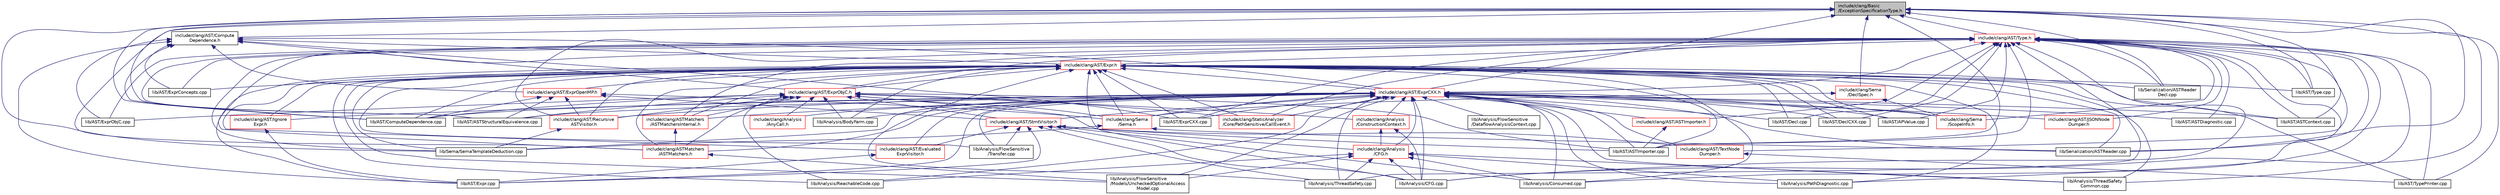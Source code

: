 digraph "include/clang/Basic/ExceptionSpecificationType.h"
{
 // LATEX_PDF_SIZE
  bgcolor="transparent";
  edge [fontname="Helvetica",fontsize="10",labelfontname="Helvetica",labelfontsize="10"];
  node [fontname="Helvetica",fontsize="10",shape=record];
  Node1 [label="include/clang/Basic\l/ExceptionSpecificationType.h",height=0.2,width=0.4,color="black", fillcolor="grey75", style="filled", fontcolor="black",tooltip=" "];
  Node1 -> Node2 [dir="back",color="midnightblue",fontsize="10",style="solid",fontname="Helvetica"];
  Node2 [label="include/clang/AST/Compute\lDependence.h",height=0.2,width=0.4,color="black",URL="$ComputeDependence_8h.html",tooltip=" "];
  Node2 -> Node3 [dir="back",color="midnightblue",fontsize="10",style="solid",fontname="Helvetica"];
  Node3 [label="include/clang/AST/Expr.h",height=0.2,width=0.4,color="red",URL="$Expr_8h.html",tooltip=" "];
  Node3 -> Node208 [dir="back",color="midnightblue",fontsize="10",style="solid",fontname="Helvetica"];
  Node208 [label="include/clang/AST/Evaluated\lExprVisitor.h",height=0.2,width=0.4,color="red",URL="$EvaluatedExprVisitor_8h.html",tooltip=" "];
  Node208 -> Node209 [dir="back",color="midnightblue",fontsize="10",style="solid",fontname="Helvetica"];
  Node209 [label="lib/AST/Expr.cpp",height=0.2,width=0.4,color="black",URL="$Expr_8cpp.html",tooltip=" "];
  Node3 -> Node324 [dir="back",color="midnightblue",fontsize="10",style="solid",fontname="Helvetica"];
  Node324 [label="include/clang/AST/ExprCXX.h",height=0.2,width=0.4,color="red",URL="$ExprCXX_8h.html",tooltip=" "];
  Node324 -> Node325 [dir="back",color="midnightblue",fontsize="10",style="solid",fontname="Helvetica"];
  Node325 [label="include/clang/Analysis\l/AnyCall.h",height=0.2,width=0.4,color="red",URL="$AnyCall_8h.html",tooltip=" "];
  Node324 -> Node333 [dir="back",color="midnightblue",fontsize="10",style="solid",fontname="Helvetica"];
  Node333 [label="include/clang/Analysis\l/CFG.h",height=0.2,width=0.4,color="red",URL="$CFG_8h.html",tooltip=" "];
  Node333 -> Node216 [dir="back",color="midnightblue",fontsize="10",style="solid",fontname="Helvetica"];
  Node216 [label="lib/Analysis/CFG.cpp",height=0.2,width=0.4,color="black",URL="$CFG_8cpp.html",tooltip=" "];
  Node333 -> Node217 [dir="back",color="midnightblue",fontsize="10",style="solid",fontname="Helvetica"];
  Node217 [label="lib/Analysis/Consumed.cpp",height=0.2,width=0.4,color="black",URL="$Consumed_8cpp.html",tooltip=" "];
  Node333 -> Node11 [dir="back",color="midnightblue",fontsize="10",style="solid",fontname="Helvetica"];
  Node11 [label="lib/Analysis/FlowSensitive\l/Models/UncheckedOptionalAccess\lModel.cpp",height=0.2,width=0.4,color="black",URL="$UncheckedOptionalAccessModel_8cpp.html",tooltip=" "];
  Node333 -> Node499 [dir="back",color="midnightblue",fontsize="10",style="solid",fontname="Helvetica"];
  Node499 [label="lib/Analysis/PathDiagnostic.cpp",height=0.2,width=0.4,color="black",URL="$PathDiagnostic_8cpp.html",tooltip=" "];
  Node333 -> Node544 [dir="back",color="midnightblue",fontsize="10",style="solid",fontname="Helvetica"];
  Node544 [label="lib/Analysis/ReachableCode.cpp",height=0.2,width=0.4,color="black",URL="$ReachableCode_8cpp.html",tooltip=" "];
  Node333 -> Node219 [dir="back",color="midnightblue",fontsize="10",style="solid",fontname="Helvetica"];
  Node219 [label="lib/Analysis/ThreadSafety.cpp",height=0.2,width=0.4,color="black",URL="$ThreadSafety_8cpp.html",tooltip=" "];
  Node333 -> Node339 [dir="back",color="midnightblue",fontsize="10",style="solid",fontname="Helvetica"];
  Node339 [label="lib/Analysis/ThreadSafety\lCommon.cpp",height=0.2,width=0.4,color="black",URL="$ThreadSafetyCommon_8cpp.html",tooltip=" "];
  Node324 -> Node551 [dir="back",color="midnightblue",fontsize="10",style="solid",fontname="Helvetica"];
  Node551 [label="include/clang/Analysis\l/ConstructionContext.h",height=0.2,width=0.4,color="red",URL="$ConstructionContext_8h.html",tooltip=" "];
  Node551 -> Node333 [dir="back",color="midnightblue",fontsize="10",style="solid",fontname="Helvetica"];
  Node551 -> Node216 [dir="back",color="midnightblue",fontsize="10",style="solid",fontname="Helvetica"];
  Node324 -> Node553 [dir="back",color="midnightblue",fontsize="10",style="solid",fontname="Helvetica"];
  Node553 [label="include/clang/AST/ASTImporter.h",height=0.2,width=0.4,color="red",URL="$ASTImporter_8h.html",tooltip=" "];
  Node553 -> Node89 [dir="back",color="midnightblue",fontsize="10",style="solid",fontname="Helvetica"];
  Node89 [label="lib/AST/ASTImporter.cpp",height=0.2,width=0.4,color="black",URL="$ASTImporter_8cpp.html",tooltip=" "];
  Node324 -> Node208 [dir="back",color="midnightblue",fontsize="10",style="solid",fontname="Helvetica"];
  Node324 -> Node556 [dir="back",color="midnightblue",fontsize="10",style="solid",fontname="Helvetica"];
  Node556 [label="include/clang/AST/Ignore\lExpr.h",height=0.2,width=0.4,color="red",URL="$IgnoreExpr_8h.html",tooltip=" "];
  Node556 -> Node209 [dir="back",color="midnightblue",fontsize="10",style="solid",fontname="Helvetica"];
  Node324 -> Node76 [dir="back",color="midnightblue",fontsize="10",style="solid",fontname="Helvetica"];
  Node76 [label="include/clang/AST/JSONNode\lDumper.h",height=0.2,width=0.4,color="red",URL="$JSONNodeDumper_8h.html",tooltip=" "];
  Node324 -> Node94 [dir="back",color="midnightblue",fontsize="10",style="solid",fontname="Helvetica"];
  Node94 [label="include/clang/AST/Recursive\lASTVisitor.h",height=0.2,width=0.4,color="red",URL="$RecursiveASTVisitor_8h.html",tooltip=" "];
  Node94 -> Node69 [dir="back",color="midnightblue",fontsize="10",style="solid",fontname="Helvetica"];
  Node69 [label="lib/Sema/SemaTemplateDeduction.cpp",height=0.2,width=0.4,color="black",URL="$SemaTemplateDeduction_8cpp.html",tooltip=" "];
  Node324 -> Node204 [dir="back",color="midnightblue",fontsize="10",style="solid",fontname="Helvetica"];
  Node204 [label="include/clang/AST/StmtVisitor.h",height=0.2,width=0.4,color="red",URL="$StmtVisitor_8h.html",tooltip=" "];
  Node204 -> Node208 [dir="back",color="midnightblue",fontsize="10",style="solid",fontname="Helvetica"];
  Node204 -> Node78 [dir="back",color="midnightblue",fontsize="10",style="solid",fontname="Helvetica"];
  Node78 [label="include/clang/AST/TextNode\lDumper.h",height=0.2,width=0.4,color="red",URL="$TextNodeDumper_8h.html",tooltip=" "];
  Node78 -> Node80 [dir="back",color="midnightblue",fontsize="10",style="solid",fontname="Helvetica"];
  Node80 [label="lib/AST/TypePrinter.cpp",height=0.2,width=0.4,color="black",URL="$TypePrinter_8cpp.html",tooltip=" "];
  Node204 -> Node216 [dir="back",color="midnightblue",fontsize="10",style="solid",fontname="Helvetica"];
  Node204 -> Node217 [dir="back",color="midnightblue",fontsize="10",style="solid",fontname="Helvetica"];
  Node204 -> Node13 [dir="back",color="midnightblue",fontsize="10",style="solid",fontname="Helvetica"];
  Node13 [label="lib/Analysis/FlowSensitive\l/Transfer.cpp",height=0.2,width=0.4,color="black",URL="$Transfer_8cpp.html",tooltip=" "];
  Node204 -> Node219 [dir="back",color="midnightblue",fontsize="10",style="solid",fontname="Helvetica"];
  Node204 -> Node89 [dir="back",color="midnightblue",fontsize="10",style="solid",fontname="Helvetica"];
  Node204 -> Node209 [dir="back",color="midnightblue",fontsize="10",style="solid",fontname="Helvetica"];
  Node324 -> Node78 [dir="back",color="midnightblue",fontsize="10",style="solid",fontname="Helvetica"];
  Node324 -> Node151 [dir="back",color="midnightblue",fontsize="10",style="solid",fontname="Helvetica"];
  Node151 [label="include/clang/ASTMatchers\l/ASTMatchers.h",height=0.2,width=0.4,color="red",URL="$ASTMatchers_8h.html",tooltip=" "];
  Node151 -> Node11 [dir="back",color="midnightblue",fontsize="10",style="solid",fontname="Helvetica"];
  Node324 -> Node195 [dir="back",color="midnightblue",fontsize="10",style="solid",fontname="Helvetica"];
  Node195 [label="include/clang/ASTMatchers\l/ASTMatchersInternal.h",height=0.2,width=0.4,color="red",URL="$ASTMatchersInternal_8h.html",tooltip=" "];
  Node195 -> Node151 [dir="back",color="midnightblue",fontsize="10",style="solid",fontname="Helvetica"];
  Node324 -> Node557 [dir="back",color="midnightblue",fontsize="10",style="solid",fontname="Helvetica"];
  Node557 [label="include/clang/Sema\l/ScopeInfo.h",height=0.2,width=0.4,color="red",URL="$ScopeInfo_8h.html",tooltip=" "];
  Node324 -> Node250 [dir="back",color="midnightblue",fontsize="10",style="solid",fontname="Helvetica"];
  Node250 [label="include/clang/Sema\l/Sema.h",height=0.2,width=0.4,color="red",URL="$Sema_8h.html",tooltip=" "];
  Node250 -> Node69 [dir="back",color="midnightblue",fontsize="10",style="solid",fontname="Helvetica"];
  Node250 -> Node40 [dir="back",color="midnightblue",fontsize="10",style="solid",fontname="Helvetica"];
  Node40 [label="lib/Serialization/ASTReader.cpp",height=0.2,width=0.4,color="black",URL="$ASTReader_8cpp.html",tooltip=" "];
  Node324 -> Node365 [dir="back",color="midnightblue",fontsize="10",style="solid",fontname="Helvetica"];
  Node365 [label="include/clang/StaticAnalyzer\l/Core/PathSensitive/CallEvent.h",height=0.2,width=0.4,color="red",URL="$CallEvent_8h.html",tooltip=" "];
  Node324 -> Node559 [dir="back",color="midnightblue",fontsize="10",style="solid",fontname="Helvetica"];
  Node559 [label="lib/Analysis/BodyFarm.cpp",height=0.2,width=0.4,color="black",URL="$BodyFarm_8cpp.html",tooltip=" "];
  Node324 -> Node216 [dir="back",color="midnightblue",fontsize="10",style="solid",fontname="Helvetica"];
  Node324 -> Node217 [dir="back",color="midnightblue",fontsize="10",style="solid",fontname="Helvetica"];
  Node324 -> Node20 [dir="back",color="midnightblue",fontsize="10",style="solid",fontname="Helvetica"];
  Node20 [label="lib/Analysis/FlowSensitive\l/DataflowAnalysisContext.cpp",height=0.2,width=0.4,color="black",URL="$DataflowAnalysisContext_8cpp.html",tooltip=" "];
  Node324 -> Node11 [dir="back",color="midnightblue",fontsize="10",style="solid",fontname="Helvetica"];
  Node324 -> Node13 [dir="back",color="midnightblue",fontsize="10",style="solid",fontname="Helvetica"];
  Node324 -> Node499 [dir="back",color="midnightblue",fontsize="10",style="solid",fontname="Helvetica"];
  Node324 -> Node544 [dir="back",color="midnightblue",fontsize="10",style="solid",fontname="Helvetica"];
  Node324 -> Node219 [dir="back",color="midnightblue",fontsize="10",style="solid",fontname="Helvetica"];
  Node324 -> Node339 [dir="back",color="midnightblue",fontsize="10",style="solid",fontname="Helvetica"];
  Node324 -> Node560 [dir="back",color="midnightblue",fontsize="10",style="solid",fontname="Helvetica"];
  Node560 [label="lib/AST/APValue.cpp",height=0.2,width=0.4,color="black",URL="$APValue_8cpp.html",tooltip=" "];
  Node324 -> Node319 [dir="back",color="midnightblue",fontsize="10",style="solid",fontname="Helvetica"];
  Node319 [label="lib/AST/ASTContext.cpp",height=0.2,width=0.4,color="black",URL="$ASTContext_8cpp.html",tooltip=" "];
  Node324 -> Node54 [dir="back",color="midnightblue",fontsize="10",style="solid",fontname="Helvetica"];
  Node54 [label="lib/AST/ASTDiagnostic.cpp",height=0.2,width=0.4,color="black",URL="$ASTDiagnostic_8cpp.html",tooltip=" "];
  Node324 -> Node89 [dir="back",color="midnightblue",fontsize="10",style="solid",fontname="Helvetica"];
  Node324 -> Node196 [dir="back",color="midnightblue",fontsize="10",style="solid",fontname="Helvetica"];
  Node196 [label="lib/AST/ASTStructuralEquivalence.cpp",height=0.2,width=0.4,color="black",URL="$ASTStructuralEquivalence_8cpp.html",tooltip=" "];
  Node324 -> Node320 [dir="back",color="midnightblue",fontsize="10",style="solid",fontname="Helvetica"];
  Node320 [label="lib/AST/ComputeDependence.cpp",height=0.2,width=0.4,color="black",URL="$ComputeDependence_8cpp.html",tooltip=" "];
  Node324 -> Node55 [dir="back",color="midnightblue",fontsize="10",style="solid",fontname="Helvetica"];
  Node55 [label="lib/AST/Decl.cpp",height=0.2,width=0.4,color="black",URL="$Decl_8cpp.html",tooltip=" "];
  Node324 -> Node57 [dir="back",color="midnightblue",fontsize="10",style="solid",fontname="Helvetica"];
  Node57 [label="lib/AST/DeclCXX.cpp",height=0.2,width=0.4,color="black",URL="$DeclCXX_8cpp.html",tooltip=" "];
  Node324 -> Node209 [dir="back",color="midnightblue",fontsize="10",style="solid",fontname="Helvetica"];
  Node324 -> Node562 [dir="back",color="midnightblue",fontsize="10",style="solid",fontname="Helvetica"];
  Node562 [label="lib/AST/ExprCXX.cpp",height=0.2,width=0.4,color="black",URL="$ExprCXX_8cpp.html",tooltip=" "];
  Node324 -> Node69 [dir="back",color="midnightblue",fontsize="10",style="solid",fontname="Helvetica"];
  Node324 -> Node40 [dir="back",color="midnightblue",fontsize="10",style="solid",fontname="Helvetica"];
  Node3 -> Node756 [dir="back",color="midnightblue",fontsize="10",style="solid",fontname="Helvetica"];
  Node756 [label="include/clang/AST/ExprObjC.h",height=0.2,width=0.4,color="red",URL="$ExprObjC_8h.html",tooltip=" "];
  Node756 -> Node325 [dir="back",color="midnightblue",fontsize="10",style="solid",fontname="Helvetica"];
  Node756 -> Node333 [dir="back",color="midnightblue",fontsize="10",style="solid",fontname="Helvetica"];
  Node756 -> Node551 [dir="back",color="midnightblue",fontsize="10",style="solid",fontname="Helvetica"];
  Node756 -> Node94 [dir="back",color="midnightblue",fontsize="10",style="solid",fontname="Helvetica"];
  Node756 -> Node204 [dir="back",color="midnightblue",fontsize="10",style="solid",fontname="Helvetica"];
  Node756 -> Node151 [dir="back",color="midnightblue",fontsize="10",style="solid",fontname="Helvetica"];
  Node756 -> Node195 [dir="back",color="midnightblue",fontsize="10",style="solid",fontname="Helvetica"];
  Node756 -> Node250 [dir="back",color="midnightblue",fontsize="10",style="solid",fontname="Helvetica"];
  Node756 -> Node365 [dir="back",color="midnightblue",fontsize="10",style="solid",fontname="Helvetica"];
  Node756 -> Node559 [dir="back",color="midnightblue",fontsize="10",style="solid",fontname="Helvetica"];
  Node756 -> Node544 [dir="back",color="midnightblue",fontsize="10",style="solid",fontname="Helvetica"];
  Node756 -> Node89 [dir="back",color="midnightblue",fontsize="10",style="solid",fontname="Helvetica"];
  Node756 -> Node196 [dir="back",color="midnightblue",fontsize="10",style="solid",fontname="Helvetica"];
  Node756 -> Node320 [dir="back",color="midnightblue",fontsize="10",style="solid",fontname="Helvetica"];
  Node756 -> Node758 [dir="back",color="midnightblue",fontsize="10",style="solid",fontname="Helvetica"];
  Node758 [label="lib/AST/ExprObjC.cpp",height=0.2,width=0.4,color="black",URL="$ExprObjC_8cpp.html",tooltip=" "];
  Node3 -> Node759 [dir="back",color="midnightblue",fontsize="10",style="solid",fontname="Helvetica"];
  Node759 [label="include/clang/AST/ExprOpenMP.h",height=0.2,width=0.4,color="red",URL="$ExprOpenMP_8h.html",tooltip=" "];
  Node759 -> Node94 [dir="back",color="midnightblue",fontsize="10",style="solid",fontname="Helvetica"];
  Node759 -> Node204 [dir="back",color="midnightblue",fontsize="10",style="solid",fontname="Helvetica"];
  Node759 -> Node250 [dir="back",color="midnightblue",fontsize="10",style="solid",fontname="Helvetica"];
  Node759 -> Node196 [dir="back",color="midnightblue",fontsize="10",style="solid",fontname="Helvetica"];
  Node759 -> Node320 [dir="back",color="midnightblue",fontsize="10",style="solid",fontname="Helvetica"];
  Node3 -> Node556 [dir="back",color="midnightblue",fontsize="10",style="solid",fontname="Helvetica"];
  Node3 -> Node94 [dir="back",color="midnightblue",fontsize="10",style="solid",fontname="Helvetica"];
  Node3 -> Node151 [dir="back",color="midnightblue",fontsize="10",style="solid",fontname="Helvetica"];
  Node3 -> Node195 [dir="back",color="midnightblue",fontsize="10",style="solid",fontname="Helvetica"];
  Node3 -> Node557 [dir="back",color="midnightblue",fontsize="10",style="solid",fontname="Helvetica"];
  Node3 -> Node250 [dir="back",color="midnightblue",fontsize="10",style="solid",fontname="Helvetica"];
  Node3 -> Node365 [dir="back",color="midnightblue",fontsize="10",style="solid",fontname="Helvetica"];
  Node3 -> Node559 [dir="back",color="midnightblue",fontsize="10",style="solid",fontname="Helvetica"];
  Node3 -> Node216 [dir="back",color="midnightblue",fontsize="10",style="solid",fontname="Helvetica"];
  Node3 -> Node217 [dir="back",color="midnightblue",fontsize="10",style="solid",fontname="Helvetica"];
  Node3 -> Node11 [dir="back",color="midnightblue",fontsize="10",style="solid",fontname="Helvetica"];
  Node3 -> Node13 [dir="back",color="midnightblue",fontsize="10",style="solid",fontname="Helvetica"];
  Node3 -> Node499 [dir="back",color="midnightblue",fontsize="10",style="solid",fontname="Helvetica"];
  Node3 -> Node544 [dir="back",color="midnightblue",fontsize="10",style="solid",fontname="Helvetica"];
  Node3 -> Node219 [dir="back",color="midnightblue",fontsize="10",style="solid",fontname="Helvetica"];
  Node3 -> Node339 [dir="back",color="midnightblue",fontsize="10",style="solid",fontname="Helvetica"];
  Node3 -> Node560 [dir="back",color="midnightblue",fontsize="10",style="solid",fontname="Helvetica"];
  Node3 -> Node319 [dir="back",color="midnightblue",fontsize="10",style="solid",fontname="Helvetica"];
  Node3 -> Node89 [dir="back",color="midnightblue",fontsize="10",style="solid",fontname="Helvetica"];
  Node3 -> Node320 [dir="back",color="midnightblue",fontsize="10",style="solid",fontname="Helvetica"];
  Node3 -> Node55 [dir="back",color="midnightblue",fontsize="10",style="solid",fontname="Helvetica"];
  Node3 -> Node57 [dir="back",color="midnightblue",fontsize="10",style="solid",fontname="Helvetica"];
  Node3 -> Node209 [dir="back",color="midnightblue",fontsize="10",style="solid",fontname="Helvetica"];
  Node3 -> Node321 [dir="back",color="midnightblue",fontsize="10",style="solid",fontname="Helvetica"];
  Node321 [label="lib/AST/ExprConcepts.cpp",height=0.2,width=0.4,color="black",URL="$ExprConcepts_8cpp.html",tooltip=" "];
  Node3 -> Node562 [dir="back",color="midnightblue",fontsize="10",style="solid",fontname="Helvetica"];
  Node3 -> Node640 [dir="back",color="midnightblue",fontsize="10",style="solid",fontname="Helvetica"];
  Node640 [label="lib/AST/Type.cpp",height=0.2,width=0.4,color="black",URL="$Type_8cpp.html",tooltip=" "];
  Node3 -> Node80 [dir="back",color="midnightblue",fontsize="10",style="solid",fontname="Helvetica"];
  Node3 -> Node69 [dir="back",color="midnightblue",fontsize="10",style="solid",fontname="Helvetica"];
  Node3 -> Node40 [dir="back",color="midnightblue",fontsize="10",style="solid",fontname="Helvetica"];
  Node3 -> Node42 [dir="back",color="midnightblue",fontsize="10",style="solid",fontname="Helvetica"];
  Node42 [label="lib/Serialization/ASTReader\lDecl.cpp",height=0.2,width=0.4,color="black",URL="$ASTReaderDecl_8cpp.html",tooltip=" "];
  Node2 -> Node324 [dir="back",color="midnightblue",fontsize="10",style="solid",fontname="Helvetica"];
  Node2 -> Node756 [dir="back",color="midnightblue",fontsize="10",style="solid",fontname="Helvetica"];
  Node2 -> Node759 [dir="back",color="midnightblue",fontsize="10",style="solid",fontname="Helvetica"];
  Node2 -> Node320 [dir="back",color="midnightblue",fontsize="10",style="solid",fontname="Helvetica"];
  Node2 -> Node209 [dir="back",color="midnightblue",fontsize="10",style="solid",fontname="Helvetica"];
  Node2 -> Node321 [dir="back",color="midnightblue",fontsize="10",style="solid",fontname="Helvetica"];
  Node2 -> Node562 [dir="back",color="midnightblue",fontsize="10",style="solid",fontname="Helvetica"];
  Node2 -> Node758 [dir="back",color="midnightblue",fontsize="10",style="solid",fontname="Helvetica"];
  Node1 -> Node324 [dir="back",color="midnightblue",fontsize="10",style="solid",fontname="Helvetica"];
  Node1 -> Node787 [dir="back",color="midnightblue",fontsize="10",style="solid",fontname="Helvetica"];
  Node787 [label="include/clang/AST/Type.h",height=0.2,width=0.4,color="red",URL="$Type_8h.html",tooltip=" "];
  Node787 -> Node553 [dir="back",color="midnightblue",fontsize="10",style="solid",fontname="Helvetica"];
  Node787 -> Node3 [dir="back",color="midnightblue",fontsize="10",style="solid",fontname="Helvetica"];
  Node787 -> Node324 [dir="back",color="midnightblue",fontsize="10",style="solid",fontname="Helvetica"];
  Node787 -> Node756 [dir="back",color="midnightblue",fontsize="10",style="solid",fontname="Helvetica"];
  Node787 -> Node76 [dir="back",color="midnightblue",fontsize="10",style="solid",fontname="Helvetica"];
  Node787 -> Node94 [dir="back",color="midnightblue",fontsize="10",style="solid",fontname="Helvetica"];
  Node787 -> Node78 [dir="back",color="midnightblue",fontsize="10",style="solid",fontname="Helvetica"];
  Node787 -> Node151 [dir="back",color="midnightblue",fontsize="10",style="solid",fontname="Helvetica"];
  Node787 -> Node195 [dir="back",color="midnightblue",fontsize="10",style="solid",fontname="Helvetica"];
  Node787 -> Node557 [dir="back",color="midnightblue",fontsize="10",style="solid",fontname="Helvetica"];
  Node787 -> Node365 [dir="back",color="midnightblue",fontsize="10",style="solid",fontname="Helvetica"];
  Node787 -> Node216 [dir="back",color="midnightblue",fontsize="10",style="solid",fontname="Helvetica"];
  Node787 -> Node217 [dir="back",color="midnightblue",fontsize="10",style="solid",fontname="Helvetica"];
  Node787 -> Node499 [dir="back",color="midnightblue",fontsize="10",style="solid",fontname="Helvetica"];
  Node787 -> Node219 [dir="back",color="midnightblue",fontsize="10",style="solid",fontname="Helvetica"];
  Node787 -> Node339 [dir="back",color="midnightblue",fontsize="10",style="solid",fontname="Helvetica"];
  Node787 -> Node560 [dir="back",color="midnightblue",fontsize="10",style="solid",fontname="Helvetica"];
  Node787 -> Node319 [dir="back",color="midnightblue",fontsize="10",style="solid",fontname="Helvetica"];
  Node787 -> Node54 [dir="back",color="midnightblue",fontsize="10",style="solid",fontname="Helvetica"];
  Node787 -> Node89 [dir="back",color="midnightblue",fontsize="10",style="solid",fontname="Helvetica"];
  Node787 -> Node196 [dir="back",color="midnightblue",fontsize="10",style="solid",fontname="Helvetica"];
  Node787 -> Node55 [dir="back",color="midnightblue",fontsize="10",style="solid",fontname="Helvetica"];
  Node787 -> Node57 [dir="back",color="midnightblue",fontsize="10",style="solid",fontname="Helvetica"];
  Node787 -> Node321 [dir="back",color="midnightblue",fontsize="10",style="solid",fontname="Helvetica"];
  Node787 -> Node562 [dir="back",color="midnightblue",fontsize="10",style="solid",fontname="Helvetica"];
  Node787 -> Node758 [dir="back",color="midnightblue",fontsize="10",style="solid",fontname="Helvetica"];
  Node787 -> Node640 [dir="back",color="midnightblue",fontsize="10",style="solid",fontname="Helvetica"];
  Node787 -> Node80 [dir="back",color="midnightblue",fontsize="10",style="solid",fontname="Helvetica"];
  Node787 -> Node69 [dir="back",color="midnightblue",fontsize="10",style="solid",fontname="Helvetica"];
  Node787 -> Node40 [dir="back",color="midnightblue",fontsize="10",style="solid",fontname="Helvetica"];
  Node787 -> Node42 [dir="back",color="midnightblue",fontsize="10",style="solid",fontname="Helvetica"];
  Node1 -> Node151 [dir="back",color="midnightblue",fontsize="10",style="solid",fontname="Helvetica"];
  Node1 -> Node691 [dir="back",color="midnightblue",fontsize="10",style="solid",fontname="Helvetica"];
  Node691 [label="include/clang/Sema\l/DeclSpec.h",height=0.2,width=0.4,color="red",URL="$DeclSpec_8h.html",tooltip=" "];
  Node691 -> Node557 [dir="back",color="midnightblue",fontsize="10",style="solid",fontname="Helvetica"];
  Node691 -> Node250 [dir="back",color="midnightblue",fontsize="10",style="solid",fontname="Helvetica"];
  Node1 -> Node216 [dir="back",color="midnightblue",fontsize="10",style="solid",fontname="Helvetica"];
  Node1 -> Node319 [dir="back",color="midnightblue",fontsize="10",style="solid",fontname="Helvetica"];
  Node1 -> Node89 [dir="back",color="midnightblue",fontsize="10",style="solid",fontname="Helvetica"];
  Node1 -> Node196 [dir="back",color="midnightblue",fontsize="10",style="solid",fontname="Helvetica"];
  Node1 -> Node320 [dir="back",color="midnightblue",fontsize="10",style="solid",fontname="Helvetica"];
  Node1 -> Node640 [dir="back",color="midnightblue",fontsize="10",style="solid",fontname="Helvetica"];
  Node1 -> Node80 [dir="back",color="midnightblue",fontsize="10",style="solid",fontname="Helvetica"];
  Node1 -> Node69 [dir="back",color="midnightblue",fontsize="10",style="solid",fontname="Helvetica"];
  Node1 -> Node40 [dir="back",color="midnightblue",fontsize="10",style="solid",fontname="Helvetica"];
  Node1 -> Node42 [dir="back",color="midnightblue",fontsize="10",style="solid",fontname="Helvetica"];
}
